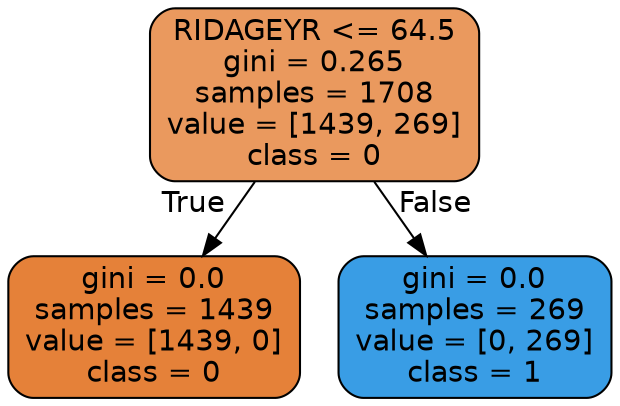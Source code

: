 digraph Tree {
node [shape=box, style="filled, rounded", color="black", fontname="helvetica"] ;
edge [fontname="helvetica"] ;
0 [label="RIDAGEYR <= 64.5\ngini = 0.265\nsamples = 1708\nvalue = [1439, 269]\nclass = 0", fillcolor="#ea995e"] ;
1 [label="gini = 0.0\nsamples = 1439\nvalue = [1439, 0]\nclass = 0", fillcolor="#e58139"] ;
0 -> 1 [labeldistance=2.5, labelangle=45, headlabel="True"] ;
2 [label="gini = 0.0\nsamples = 269\nvalue = [0, 269]\nclass = 1", fillcolor="#399de5"] ;
0 -> 2 [labeldistance=2.5, labelangle=-45, headlabel="False"] ;
}